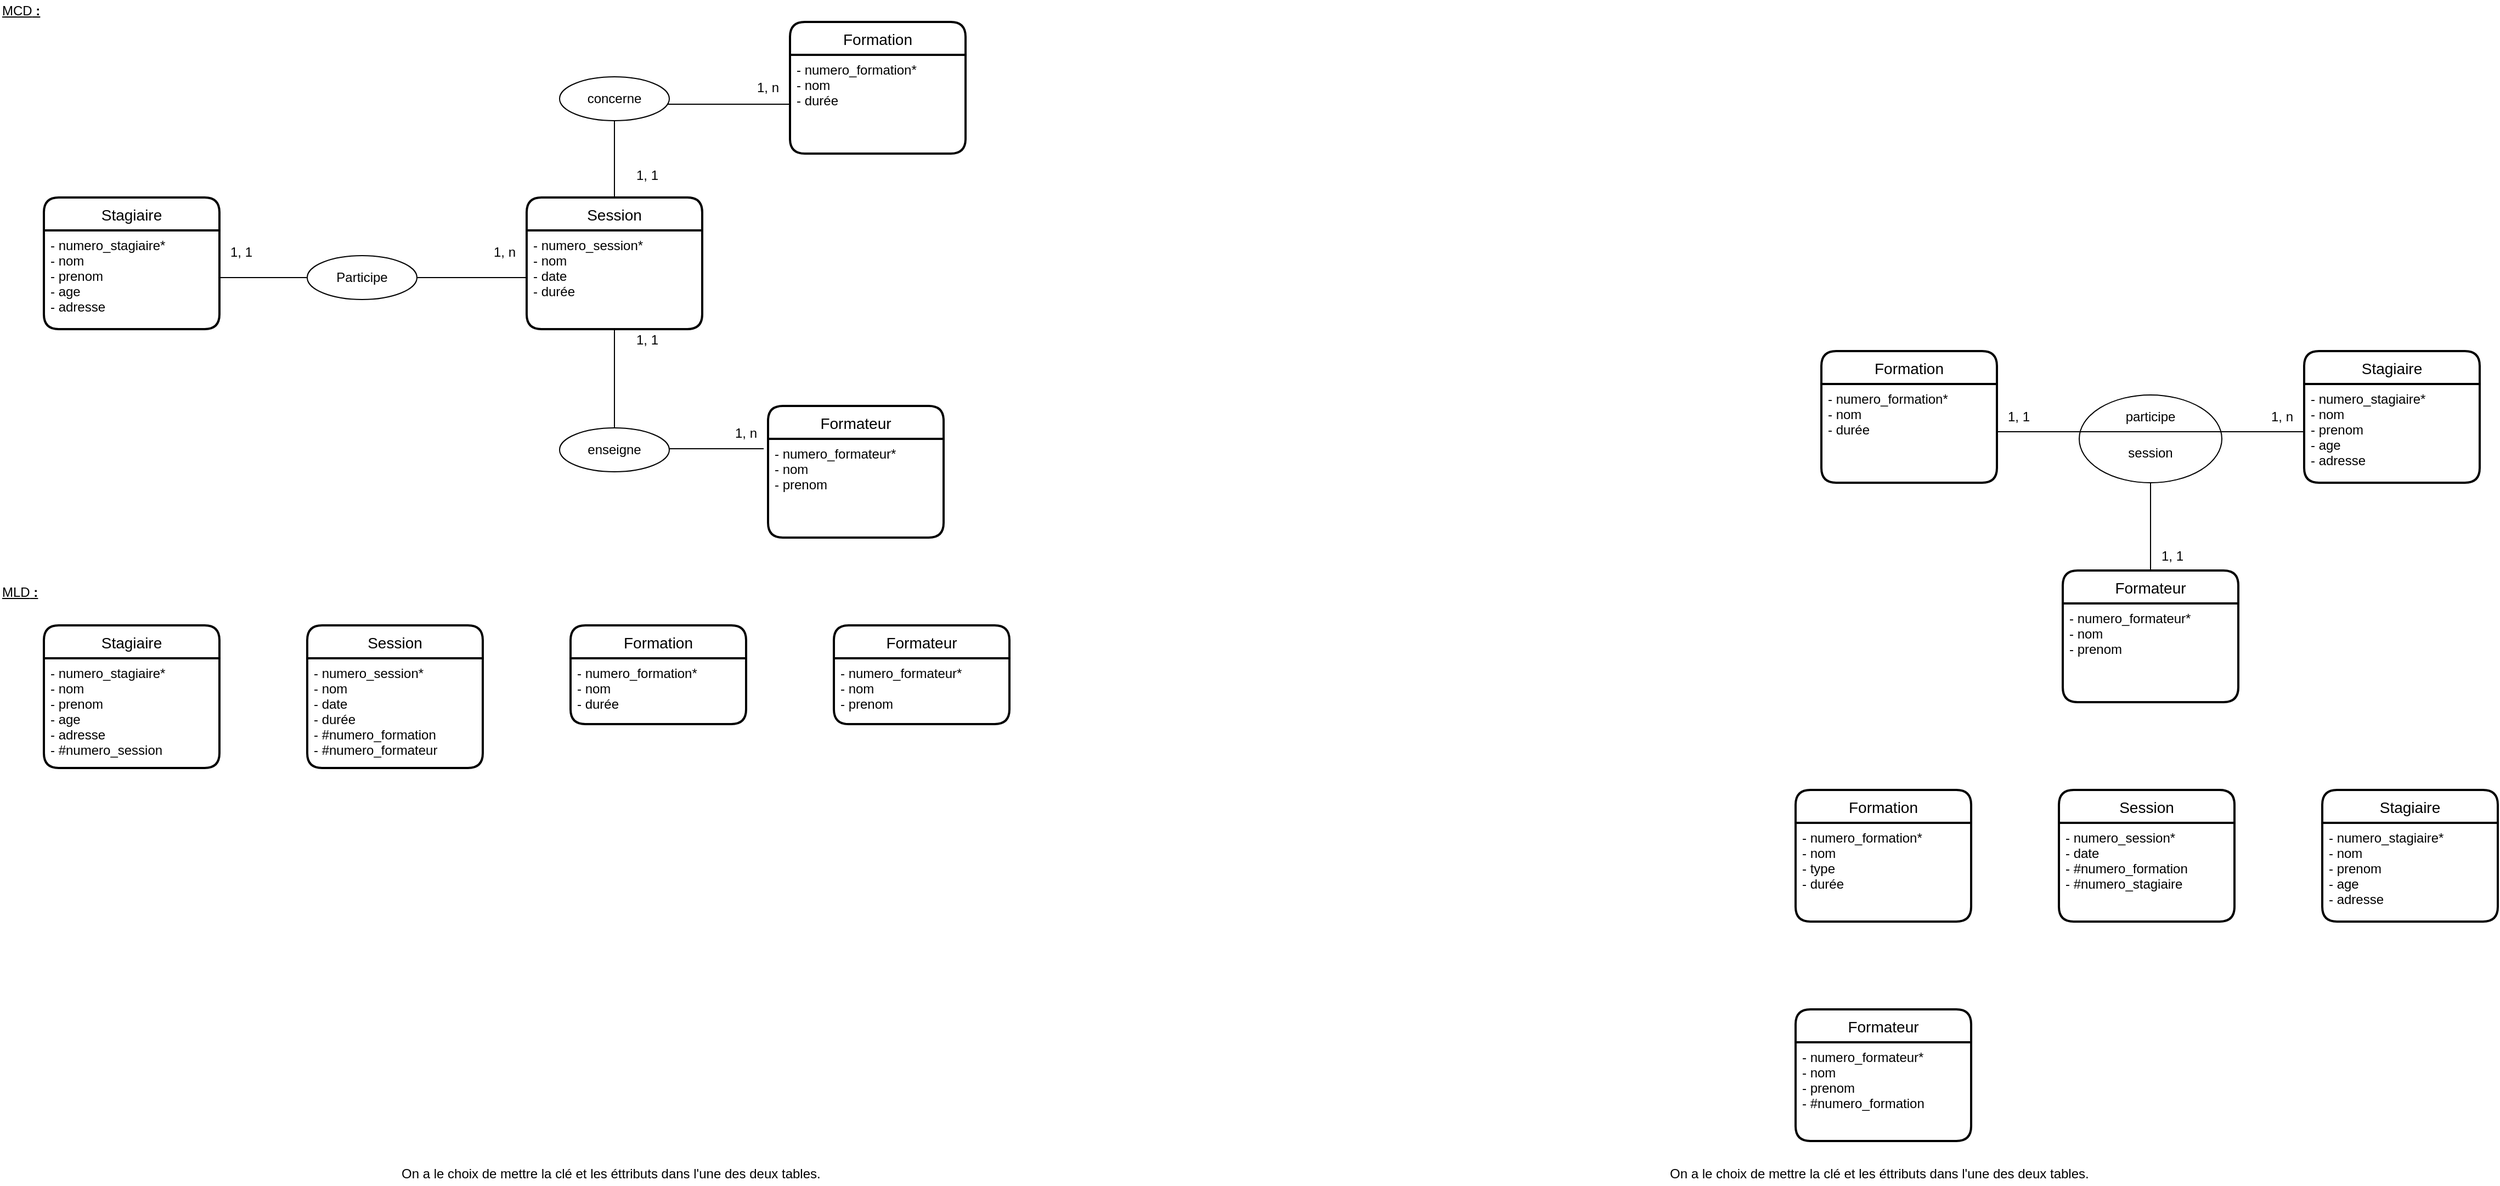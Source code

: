 <mxfile version="13.0.7" type="device"><diagram id="n9C3FSrI2ChjBHH9JFDP" name="Page-1"><mxGraphModel dx="1662" dy="846" grid="1" gridSize="10" guides="1" tooltips="1" connect="1" arrows="1" fold="1" page="1" pageScale="1" pageWidth="827" pageHeight="1169" math="0" shadow="0"><root><mxCell id="0"/><mxCell id="1" parent="0"/><mxCell id="xNHUpIVt2OWVomtJ_BO0-2" value="&lt;u&gt;MCD&lt;b&gt;&amp;nbsp;:&lt;/b&gt;&lt;/u&gt;" style="text;html=1;strokeColor=none;fillColor=none;align=left;verticalAlign=middle;whiteSpace=wrap;rounded=0;" parent="1" vertex="1"><mxGeometry x="40" y="40" width="330" height="20" as="geometry"/></mxCell><mxCell id="xNHUpIVt2OWVomtJ_BO0-6" value="1, n" style="text;html=1;strokeColor=none;fillColor=none;align=center;verticalAlign=middle;whiteSpace=wrap;rounded=0;" parent="1" vertex="1"><mxGeometry x="480" y="260" width="40" height="20" as="geometry"/></mxCell><mxCell id="xNHUpIVt2OWVomtJ_BO0-10" value="&lt;u&gt;MLD&lt;b&gt;&amp;nbsp;:&lt;/b&gt;&lt;/u&gt;" style="text;html=1;strokeColor=none;fillColor=none;align=left;verticalAlign=middle;whiteSpace=wrap;rounded=0;" parent="1" vertex="1"><mxGeometry x="40" y="570" width="330" height="20" as="geometry"/></mxCell><mxCell id="xNHUpIVt2OWVomtJ_BO0-25" value="" style="endArrow=none;html=1;exitX=0.5;exitY=1;exitDx=0;exitDy=0;entryX=-0.025;entryY=0.1;entryDx=0;entryDy=0;entryPerimeter=0;" parent="1" edge="1" target="xNHUpIVt2OWVomtJ_BO0-130" source="byA6Le4bpLrEotiTXUwd-84"><mxGeometry width="50" height="50" relative="1" as="geometry"><mxPoint x="680" y="283.5" as="sourcePoint"/><mxPoint x="960" y="283.5" as="targetPoint"/><Array as="points"><mxPoint x="600" y="449"/></Array></mxGeometry></mxCell><mxCell id="xNHUpIVt2OWVomtJ_BO0-27" value="1, 1" style="text;html=1;strokeColor=none;fillColor=none;align=center;verticalAlign=middle;whiteSpace=wrap;rounded=0;" parent="1" vertex="1"><mxGeometry x="610" y="190" width="40" height="20" as="geometry"/></mxCell><mxCell id="xNHUpIVt2OWVomtJ_BO0-28" value="1, n" style="text;html=1;strokeColor=none;fillColor=none;align=center;verticalAlign=middle;whiteSpace=wrap;rounded=0;" parent="1" vertex="1"><mxGeometry x="700" y="425" width="40" height="20" as="geometry"/></mxCell><mxCell id="xNHUpIVt2OWVomtJ_BO0-32" value="1, 1" style="text;html=1;strokeColor=none;fillColor=none;align=center;verticalAlign=middle;whiteSpace=wrap;rounded=0;" parent="1" vertex="1"><mxGeometry x="610" y="340" width="40" height="20" as="geometry"/></mxCell><mxCell id="xNHUpIVt2OWVomtJ_BO0-33" value="" style="endArrow=none;html=1;exitX=0.5;exitY=0;exitDx=0;exitDy=0;entryX=0;entryY=0.5;entryDx=0;entryDy=0;" parent="1" edge="1" target="byA6Le4bpLrEotiTXUwd-82" source="byA6Le4bpLrEotiTXUwd-83"><mxGeometry width="50" height="50" relative="1" as="geometry"><mxPoint x="820" y="410" as="sourcePoint"/><mxPoint x="820" y="330" as="targetPoint"/><Array as="points"><mxPoint x="600" y="135"/></Array></mxGeometry></mxCell><mxCell id="xNHUpIVt2OWVomtJ_BO0-128" value="On a le choix de mettre la clé et les éttributs dans l'une des deux tables." style="text;html=1;strokeColor=none;fillColor=none;align=left;verticalAlign=middle;whiteSpace=wrap;rounded=0;" parent="1" vertex="1"><mxGeometry x="403.5" y="1100" width="393" height="20" as="geometry"/></mxCell><mxCell id="byA6Le4bpLrEotiTXUwd-44" value="" style="ellipse;whiteSpace=wrap;html=1;" vertex="1" parent="1"><mxGeometry x="1935" y="400" width="130" height="80" as="geometry"/></mxCell><mxCell id="byA6Le4bpLrEotiTXUwd-45" value="" style="endArrow=none;html=1;exitX=1;exitY=0.5;exitDx=0;exitDy=0;" edge="1" parent="1"><mxGeometry width="50" height="50" relative="1" as="geometry"><mxPoint x="1860" y="433.5" as="sourcePoint"/><mxPoint x="2140" y="433.5" as="targetPoint"/></mxGeometry></mxCell><mxCell id="byA6Le4bpLrEotiTXUwd-46" value="participe" style="text;html=1;strokeColor=none;fillColor=none;align=center;verticalAlign=middle;whiteSpace=wrap;rounded=0;" vertex="1" parent="1"><mxGeometry x="1980" y="410" width="40" height="20" as="geometry"/></mxCell><mxCell id="byA6Le4bpLrEotiTXUwd-47" value="1, 1" style="text;html=1;strokeColor=none;fillColor=none;align=center;verticalAlign=middle;whiteSpace=wrap;rounded=0;" vertex="1" parent="1"><mxGeometry x="1860" y="410" width="40" height="20" as="geometry"/></mxCell><mxCell id="byA6Le4bpLrEotiTXUwd-48" value="1, n" style="text;html=1;strokeColor=none;fillColor=none;align=center;verticalAlign=middle;whiteSpace=wrap;rounded=0;" vertex="1" parent="1"><mxGeometry x="2100" y="410" width="40" height="20" as="geometry"/></mxCell><mxCell id="byA6Le4bpLrEotiTXUwd-49" value="1, 1" style="text;html=1;strokeColor=none;fillColor=none;align=center;verticalAlign=middle;whiteSpace=wrap;rounded=0;" vertex="1" parent="1"><mxGeometry x="2000" y="537" width="40" height="20" as="geometry"/></mxCell><mxCell id="byA6Le4bpLrEotiTXUwd-50" value="" style="endArrow=none;html=1;exitX=0.5;exitY=0;exitDx=0;exitDy=0;" edge="1" parent="1"><mxGeometry width="50" height="50" relative="1" as="geometry"><mxPoint x="2000" y="560" as="sourcePoint"/><mxPoint x="2000" y="480" as="targetPoint"/></mxGeometry></mxCell><mxCell id="byA6Le4bpLrEotiTXUwd-54" value="session" style="text;html=1;strokeColor=none;fillColor=none;align=center;verticalAlign=middle;whiteSpace=wrap;rounded=0;" vertex="1" parent="1"><mxGeometry x="1965" y="443" width="70" height="20" as="geometry"/></mxCell><mxCell id="byA6Le4bpLrEotiTXUwd-56" value="On a le choix de mettre la clé et les éttributs dans l'une des deux tables." style="text;html=1;strokeColor=none;fillColor=none;align=left;verticalAlign=middle;whiteSpace=wrap;rounded=0;" vertex="1" parent="1"><mxGeometry x="1560" y="1100" width="393" height="20" as="geometry"/></mxCell><mxCell id="byA6Le4bpLrEotiTXUwd-59" value="Formation" style="swimlane;childLayout=stackLayout;horizontal=1;startSize=30;horizontalStack=0;rounded=1;fontSize=14;fontStyle=0;strokeWidth=2;resizeParent=0;resizeLast=1;shadow=0;dashed=0;align=center;" vertex="1" parent="1"><mxGeometry x="1700" y="360" width="160" height="120" as="geometry"/></mxCell><mxCell id="byA6Le4bpLrEotiTXUwd-60" value="- numero_formation*&#10;- nom&#10;- durée&#10;" style="align=left;strokeColor=none;fillColor=none;spacingLeft=4;fontSize=12;verticalAlign=top;resizable=0;rotatable=0;part=1;" vertex="1" parent="byA6Le4bpLrEotiTXUwd-59"><mxGeometry y="30" width="160" height="90" as="geometry"/></mxCell><mxCell id="byA6Le4bpLrEotiTXUwd-71" value="Stagiaire" style="swimlane;childLayout=stackLayout;horizontal=1;startSize=30;horizontalStack=0;rounded=1;fontSize=14;fontStyle=0;strokeWidth=2;resizeParent=0;resizeLast=1;shadow=0;dashed=0;align=center;" vertex="1" parent="1"><mxGeometry x="2140" y="360" width="160" height="120" as="geometry"/></mxCell><mxCell id="byA6Le4bpLrEotiTXUwd-72" value="- numero_stagiaire*&#10;- nom&#10;- prenom&#10;- age&#10;- adresse" style="align=left;strokeColor=none;fillColor=none;spacingLeft=4;fontSize=12;verticalAlign=top;resizable=0;rotatable=0;part=1;" vertex="1" parent="byA6Le4bpLrEotiTXUwd-71"><mxGeometry y="30" width="160" height="90" as="geometry"/></mxCell><mxCell id="byA6Le4bpLrEotiTXUwd-73" value="Formateur" style="swimlane;childLayout=stackLayout;horizontal=1;startSize=30;horizontalStack=0;rounded=1;fontSize=14;fontStyle=0;strokeWidth=2;resizeParent=0;resizeLast=1;shadow=0;dashed=0;align=center;" vertex="1" parent="1"><mxGeometry x="1920" y="560" width="160" height="120" as="geometry"/></mxCell><mxCell id="byA6Le4bpLrEotiTXUwd-74" value="- numero_formateur*&#10;- nom&#10;- prenom&#10;" style="align=left;strokeColor=none;fillColor=none;spacingLeft=4;fontSize=12;verticalAlign=top;resizable=0;rotatable=0;part=1;" vertex="1" parent="byA6Le4bpLrEotiTXUwd-73"><mxGeometry y="30" width="160" height="90" as="geometry"/></mxCell><mxCell id="byA6Le4bpLrEotiTXUwd-63" value="Formation" style="swimlane;childLayout=stackLayout;horizontal=1;startSize=30;horizontalStack=0;rounded=1;fontSize=14;fontStyle=0;strokeWidth=2;resizeParent=0;resizeLast=1;shadow=0;dashed=0;align=center;" vertex="1" parent="1"><mxGeometry x="1676.5" y="760" width="160" height="120" as="geometry"/></mxCell><mxCell id="byA6Le4bpLrEotiTXUwd-64" value="- numero_formation*&#10;- nom&#10;- type&#10;- durée&#10;" style="align=left;strokeColor=none;fillColor=none;spacingLeft=4;fontSize=12;verticalAlign=top;resizable=0;rotatable=0;part=1;" vertex="1" parent="byA6Le4bpLrEotiTXUwd-63"><mxGeometry y="30" width="160" height="90" as="geometry"/></mxCell><mxCell id="byA6Le4bpLrEotiTXUwd-65" value="Session" style="swimlane;childLayout=stackLayout;horizontal=1;startSize=30;horizontalStack=0;rounded=1;fontSize=14;fontStyle=0;strokeWidth=2;resizeParent=0;resizeLast=1;shadow=0;dashed=0;align=center;" vertex="1" parent="1"><mxGeometry x="1916.5" y="760" width="160" height="120" as="geometry"/></mxCell><mxCell id="byA6Le4bpLrEotiTXUwd-66" value="- numero_session*&#10;- date&#10;- #numero_formation&#10;- #numero_stagiaire&#10;" style="align=left;strokeColor=none;fillColor=none;spacingLeft=4;fontSize=12;verticalAlign=top;resizable=0;rotatable=0;part=1;" vertex="1" parent="byA6Le4bpLrEotiTXUwd-65"><mxGeometry y="30" width="160" height="90" as="geometry"/></mxCell><mxCell id="byA6Le4bpLrEotiTXUwd-67" value="Formateur" style="swimlane;childLayout=stackLayout;horizontal=1;startSize=30;horizontalStack=0;rounded=1;fontSize=14;fontStyle=0;strokeWidth=2;resizeParent=0;resizeLast=1;shadow=0;dashed=0;align=center;" vertex="1" parent="1"><mxGeometry x="1676.5" y="960" width="160" height="120" as="geometry"/></mxCell><mxCell id="byA6Le4bpLrEotiTXUwd-68" value="- numero_formateur*&#10;- nom&#10;- prenom&#10;- #numero_formation&#10;" style="align=left;strokeColor=none;fillColor=none;spacingLeft=4;fontSize=12;verticalAlign=top;resizable=0;rotatable=0;part=1;" vertex="1" parent="byA6Le4bpLrEotiTXUwd-67"><mxGeometry y="30" width="160" height="90" as="geometry"/></mxCell><mxCell id="byA6Le4bpLrEotiTXUwd-69" value="Stagiaire" style="swimlane;childLayout=stackLayout;horizontal=1;startSize=30;horizontalStack=0;rounded=1;fontSize=14;fontStyle=0;strokeWidth=2;resizeParent=0;resizeLast=1;shadow=0;dashed=0;align=center;" vertex="1" parent="1"><mxGeometry x="2156.5" y="760" width="160" height="120" as="geometry"/></mxCell><mxCell id="byA6Le4bpLrEotiTXUwd-70" value="- numero_stagiaire*&#10;- nom&#10;- prenom&#10;- age&#10;- adresse" style="align=left;strokeColor=none;fillColor=none;spacingLeft=4;fontSize=12;verticalAlign=top;resizable=0;rotatable=0;part=1;" vertex="1" parent="byA6Le4bpLrEotiTXUwd-69"><mxGeometry y="30" width="160" height="90" as="geometry"/></mxCell><mxCell id="byA6Le4bpLrEotiTXUwd-79" value="Participe" style="ellipse;whiteSpace=wrap;html=1;align=center;" vertex="1" parent="1"><mxGeometry x="320" y="273" width="100" height="40" as="geometry"/></mxCell><mxCell id="byA6Le4bpLrEotiTXUwd-85" value="1, 1" style="text;html=1;strokeColor=none;fillColor=none;align=center;verticalAlign=middle;whiteSpace=wrap;rounded=0;" vertex="1" parent="1"><mxGeometry x="240" y="260" width="40" height="20" as="geometry"/></mxCell><mxCell id="byA6Le4bpLrEotiTXUwd-86" value="concerne" style="ellipse;whiteSpace=wrap;html=1;align=center;" vertex="1" parent="1"><mxGeometry x="550" y="110" width="100" height="40" as="geometry"/></mxCell><mxCell id="byA6Le4bpLrEotiTXUwd-87" value="enseigne" style="ellipse;whiteSpace=wrap;html=1;align=center;" vertex="1" parent="1"><mxGeometry x="550" y="430" width="100" height="40" as="geometry"/></mxCell><mxCell id="byA6Le4bpLrEotiTXUwd-91" value="1, n" style="text;html=1;strokeColor=none;fillColor=none;align=center;verticalAlign=middle;whiteSpace=wrap;rounded=0;" vertex="1" parent="1"><mxGeometry x="720" y="110" width="40" height="20" as="geometry"/></mxCell><mxCell id="byA6Le4bpLrEotiTXUwd-94" value="" style="endArrow=none;html=1;" edge="1" parent="1" source="byA6Le4bpLrEotiTXUwd-79"><mxGeometry width="50" height="50" relative="1" as="geometry"><mxPoint x="720" y="440" as="sourcePoint"/><mxPoint x="520" y="293" as="targetPoint"/></mxGeometry></mxCell><mxCell id="byA6Le4bpLrEotiTXUwd-95" value="" style="endArrow=none;html=1;entryX=0;entryY=0.5;entryDx=0;entryDy=0;" edge="1" parent="1" target="byA6Le4bpLrEotiTXUwd-79"><mxGeometry width="50" height="50" relative="1" as="geometry"><mxPoint x="240" y="293" as="sourcePoint"/><mxPoint x="770" y="390" as="targetPoint"/></mxGeometry></mxCell><mxCell id="byA6Le4bpLrEotiTXUwd-81" value="Formation" style="swimlane;childLayout=stackLayout;horizontal=1;startSize=30;horizontalStack=0;rounded=1;fontSize=14;fontStyle=0;strokeWidth=2;resizeParent=0;resizeLast=1;shadow=0;dashed=0;align=center;" vertex="1" parent="1"><mxGeometry x="760" y="60" width="160" height="120" as="geometry"/></mxCell><mxCell id="byA6Le4bpLrEotiTXUwd-82" value="- numero_formation*&#10;- nom&#10;- durée&#10;" style="align=left;strokeColor=none;fillColor=none;spacingLeft=4;fontSize=12;verticalAlign=top;resizable=0;rotatable=0;part=1;" vertex="1" parent="byA6Le4bpLrEotiTXUwd-81"><mxGeometry y="30" width="160" height="90" as="geometry"/></mxCell><mxCell id="xNHUpIVt2OWVomtJ_BO0-129" value="Formateur" style="swimlane;childLayout=stackLayout;horizontal=1;startSize=30;horizontalStack=0;rounded=1;fontSize=14;fontStyle=0;strokeWidth=2;resizeParent=0;resizeLast=1;shadow=0;dashed=0;align=center;" parent="1" vertex="1"><mxGeometry x="740" y="410" width="160" height="120" as="geometry"/></mxCell><mxCell id="xNHUpIVt2OWVomtJ_BO0-130" value="- numero_formateur*&#10;- nom&#10;- prenom&#10;" style="align=left;strokeColor=none;fillColor=none;spacingLeft=4;fontSize=12;verticalAlign=top;resizable=0;rotatable=0;part=1;" parent="xNHUpIVt2OWVomtJ_BO0-129" vertex="1"><mxGeometry y="30" width="160" height="90" as="geometry"/></mxCell><mxCell id="byA6Le4bpLrEotiTXUwd-75" value="Stagiaire" style="swimlane;childLayout=stackLayout;horizontal=1;startSize=30;horizontalStack=0;rounded=1;fontSize=14;fontStyle=0;strokeWidth=2;resizeParent=0;resizeLast=1;shadow=0;dashed=0;align=center;" vertex="1" parent="1"><mxGeometry x="80" y="220" width="160" height="120" as="geometry"/></mxCell><mxCell id="byA6Le4bpLrEotiTXUwd-76" value="- numero_stagiaire*&#10;- nom&#10;- prenom&#10;- age&#10;- adresse" style="align=left;strokeColor=none;fillColor=none;spacingLeft=4;fontSize=12;verticalAlign=top;resizable=0;rotatable=0;part=1;" vertex="1" parent="byA6Le4bpLrEotiTXUwd-75"><mxGeometry y="30" width="160" height="90" as="geometry"/></mxCell><mxCell id="byA6Le4bpLrEotiTXUwd-83" value="Session" style="swimlane;childLayout=stackLayout;horizontal=1;startSize=30;horizontalStack=0;rounded=1;fontSize=14;fontStyle=0;strokeWidth=2;resizeParent=0;resizeLast=1;shadow=0;dashed=0;align=center;" vertex="1" parent="1"><mxGeometry x="520" y="220" width="160" height="120" as="geometry"/></mxCell><mxCell id="byA6Le4bpLrEotiTXUwd-84" value="- numero_session*&#10;- nom&#10;- date&#10;- durée&#10;" style="align=left;strokeColor=none;fillColor=none;spacingLeft=4;fontSize=12;verticalAlign=top;resizable=0;rotatable=0;part=1;" vertex="1" parent="byA6Le4bpLrEotiTXUwd-83"><mxGeometry y="30" width="160" height="90" as="geometry"/></mxCell><mxCell id="xNHUpIVt2OWVomtJ_BO0-68" value="Stagiaire" style="swimlane;childLayout=stackLayout;horizontal=1;startSize=30;horizontalStack=0;rounded=1;fontSize=14;fontStyle=0;strokeWidth=2;resizeParent=0;resizeLast=1;shadow=0;dashed=0;align=center;" parent="1" vertex="1"><mxGeometry x="80" y="610" width="160" height="130" as="geometry"/></mxCell><mxCell id="xNHUpIVt2OWVomtJ_BO0-69" value="- numero_stagiaire*&#10;- nom&#10;- prenom&#10;- age&#10;- adresse&#10;- #numero_session" style="align=left;strokeColor=none;fillColor=none;spacingLeft=4;fontSize=12;verticalAlign=top;resizable=0;rotatable=0;part=1;" parent="xNHUpIVt2OWVomtJ_BO0-68" vertex="1"><mxGeometry y="30" width="160" height="100" as="geometry"/></mxCell><mxCell id="byA6Le4bpLrEotiTXUwd-96" value="Session" style="swimlane;childLayout=stackLayout;horizontal=1;startSize=30;horizontalStack=0;rounded=1;fontSize=14;fontStyle=0;strokeWidth=2;resizeParent=0;resizeLast=1;shadow=0;dashed=0;align=center;" vertex="1" parent="1"><mxGeometry x="320" y="610" width="160" height="130" as="geometry"/></mxCell><mxCell id="byA6Le4bpLrEotiTXUwd-97" value="- numero_session*&#10;- nom&#10;- date&#10;- durée&#10;- #numero_formation&#10;- #numero_formateur" style="align=left;strokeColor=none;fillColor=none;spacingLeft=4;fontSize=12;verticalAlign=top;resizable=0;rotatable=0;part=1;" vertex="1" parent="byA6Le4bpLrEotiTXUwd-96"><mxGeometry y="30" width="160" height="100" as="geometry"/></mxCell><mxCell id="byA6Le4bpLrEotiTXUwd-100" value="Formation" style="swimlane;childLayout=stackLayout;horizontal=1;startSize=30;horizontalStack=0;rounded=1;fontSize=14;fontStyle=0;strokeWidth=2;resizeParent=0;resizeLast=1;shadow=0;dashed=0;align=center;" vertex="1" parent="1"><mxGeometry x="560" y="610" width="160" height="90" as="geometry"/></mxCell><mxCell id="byA6Le4bpLrEotiTXUwd-101" value="- numero_formation*&#10;- nom&#10;- durée&#10;" style="align=left;strokeColor=none;fillColor=none;spacingLeft=4;fontSize=12;verticalAlign=top;resizable=0;rotatable=0;part=1;" vertex="1" parent="byA6Le4bpLrEotiTXUwd-100"><mxGeometry y="30" width="160" height="60" as="geometry"/></mxCell><mxCell id="byA6Le4bpLrEotiTXUwd-98" value="Formateur" style="swimlane;childLayout=stackLayout;horizontal=1;startSize=30;horizontalStack=0;rounded=1;fontSize=14;fontStyle=0;strokeWidth=2;resizeParent=0;resizeLast=1;shadow=0;dashed=0;align=center;" vertex="1" parent="1"><mxGeometry x="800" y="610" width="160" height="90" as="geometry"/></mxCell><mxCell id="byA6Le4bpLrEotiTXUwd-99" value="- numero_formateur*&#10;- nom&#10;- prenom&#10;" style="align=left;strokeColor=none;fillColor=none;spacingLeft=4;fontSize=12;verticalAlign=top;resizable=0;rotatable=0;part=1;" vertex="1" parent="byA6Le4bpLrEotiTXUwd-98"><mxGeometry y="30" width="160" height="60" as="geometry"/></mxCell></root></mxGraphModel></diagram></mxfile>
